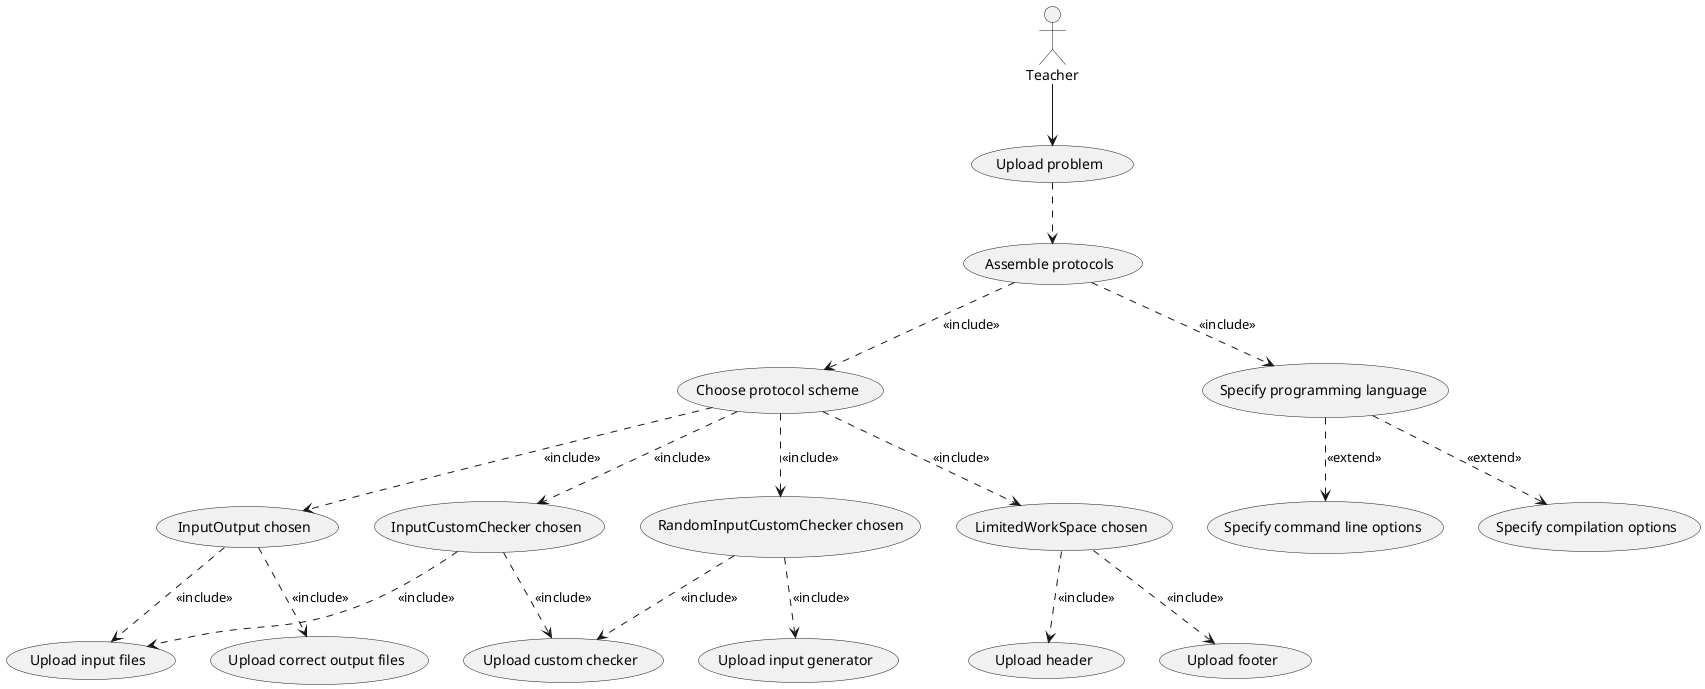 @startuml
'https://plantuml.com/use-case-diagram


'GENERAL
Teacher --> (Upload problem)

'PROTOCOLS
(Choose protocol scheme) as (Prot)
(Upload problem) ..> (Assemble protocols)
(Assemble protocols) ..> (Prot) : <<include>>

(InputOutput chosen) as (IO)
    (IO) ..> (Upload input files) : <<include>>
    (IO) ..> (Upload correct output files) : <<include>>


(InputCustomChecker chosen) as (ICC)
    (ICC) ..> (Upload input files) : <<include>>
    (ICC) ..>(Upload custom checker) : <<include>>


(RandomInputCustomChecker chosen) as (RICC)
    (RICC) ..> (Upload input generator) : <<include>>
    (RICC) ..> (Upload custom checker) : <<include>>


(LimitedWorkSpace chosen) as (LWS)
    (LWS) ..> (Upload header) : <<include>>
    (LWS) ..> (Upload footer) : <<include>>


(Prot) ..> (IO) : <<include>>
(Prot) ..> (ICC) : <<include>>
(Prot) ..> (RICC) : <<include>>
(Prot) ..> (LWS) : <<include>>

'LANGUAGE
(Specify programming language) as (Lang)
(Assemble protocols) ..> (Lang) : <<include>>

(Lang) ..> (Specify command line options) : <<extend>>
(Lang) ..> (Specify compilation options) : <<extend>>


@enduml